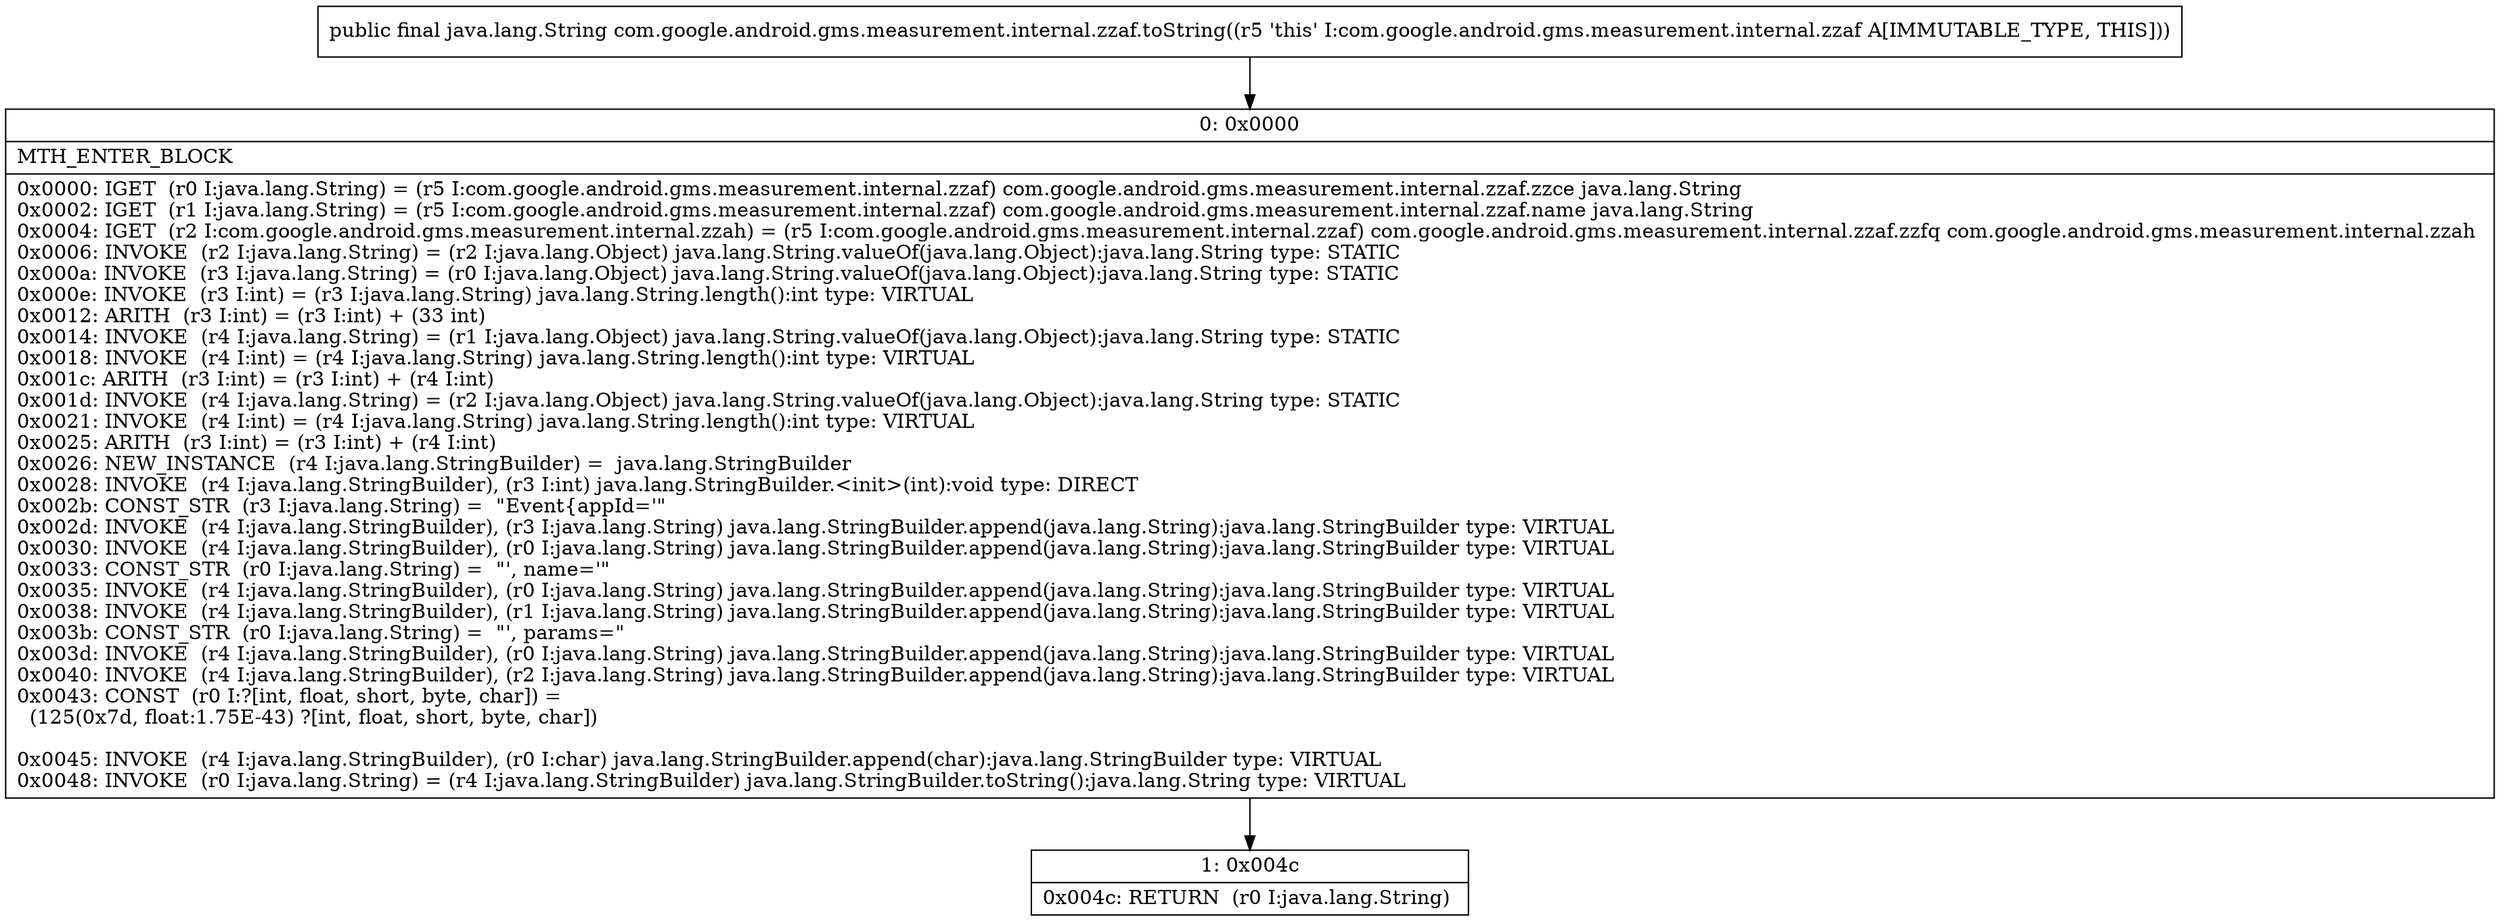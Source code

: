 digraph "CFG forcom.google.android.gms.measurement.internal.zzaf.toString()Ljava\/lang\/String;" {
Node_0 [shape=record,label="{0\:\ 0x0000|MTH_ENTER_BLOCK\l|0x0000: IGET  (r0 I:java.lang.String) = (r5 I:com.google.android.gms.measurement.internal.zzaf) com.google.android.gms.measurement.internal.zzaf.zzce java.lang.String \l0x0002: IGET  (r1 I:java.lang.String) = (r5 I:com.google.android.gms.measurement.internal.zzaf) com.google.android.gms.measurement.internal.zzaf.name java.lang.String \l0x0004: IGET  (r2 I:com.google.android.gms.measurement.internal.zzah) = (r5 I:com.google.android.gms.measurement.internal.zzaf) com.google.android.gms.measurement.internal.zzaf.zzfq com.google.android.gms.measurement.internal.zzah \l0x0006: INVOKE  (r2 I:java.lang.String) = (r2 I:java.lang.Object) java.lang.String.valueOf(java.lang.Object):java.lang.String type: STATIC \l0x000a: INVOKE  (r3 I:java.lang.String) = (r0 I:java.lang.Object) java.lang.String.valueOf(java.lang.Object):java.lang.String type: STATIC \l0x000e: INVOKE  (r3 I:int) = (r3 I:java.lang.String) java.lang.String.length():int type: VIRTUAL \l0x0012: ARITH  (r3 I:int) = (r3 I:int) + (33 int) \l0x0014: INVOKE  (r4 I:java.lang.String) = (r1 I:java.lang.Object) java.lang.String.valueOf(java.lang.Object):java.lang.String type: STATIC \l0x0018: INVOKE  (r4 I:int) = (r4 I:java.lang.String) java.lang.String.length():int type: VIRTUAL \l0x001c: ARITH  (r3 I:int) = (r3 I:int) + (r4 I:int) \l0x001d: INVOKE  (r4 I:java.lang.String) = (r2 I:java.lang.Object) java.lang.String.valueOf(java.lang.Object):java.lang.String type: STATIC \l0x0021: INVOKE  (r4 I:int) = (r4 I:java.lang.String) java.lang.String.length():int type: VIRTUAL \l0x0025: ARITH  (r3 I:int) = (r3 I:int) + (r4 I:int) \l0x0026: NEW_INSTANCE  (r4 I:java.lang.StringBuilder) =  java.lang.StringBuilder \l0x0028: INVOKE  (r4 I:java.lang.StringBuilder), (r3 I:int) java.lang.StringBuilder.\<init\>(int):void type: DIRECT \l0x002b: CONST_STR  (r3 I:java.lang.String) =  \"Event\{appId='\" \l0x002d: INVOKE  (r4 I:java.lang.StringBuilder), (r3 I:java.lang.String) java.lang.StringBuilder.append(java.lang.String):java.lang.StringBuilder type: VIRTUAL \l0x0030: INVOKE  (r4 I:java.lang.StringBuilder), (r0 I:java.lang.String) java.lang.StringBuilder.append(java.lang.String):java.lang.StringBuilder type: VIRTUAL \l0x0033: CONST_STR  (r0 I:java.lang.String) =  \"', name='\" \l0x0035: INVOKE  (r4 I:java.lang.StringBuilder), (r0 I:java.lang.String) java.lang.StringBuilder.append(java.lang.String):java.lang.StringBuilder type: VIRTUAL \l0x0038: INVOKE  (r4 I:java.lang.StringBuilder), (r1 I:java.lang.String) java.lang.StringBuilder.append(java.lang.String):java.lang.StringBuilder type: VIRTUAL \l0x003b: CONST_STR  (r0 I:java.lang.String) =  \"', params=\" \l0x003d: INVOKE  (r4 I:java.lang.StringBuilder), (r0 I:java.lang.String) java.lang.StringBuilder.append(java.lang.String):java.lang.StringBuilder type: VIRTUAL \l0x0040: INVOKE  (r4 I:java.lang.StringBuilder), (r2 I:java.lang.String) java.lang.StringBuilder.append(java.lang.String):java.lang.StringBuilder type: VIRTUAL \l0x0043: CONST  (r0 I:?[int, float, short, byte, char]) = \l  (125(0x7d, float:1.75E\-43) ?[int, float, short, byte, char])\l \l0x0045: INVOKE  (r4 I:java.lang.StringBuilder), (r0 I:char) java.lang.StringBuilder.append(char):java.lang.StringBuilder type: VIRTUAL \l0x0048: INVOKE  (r0 I:java.lang.String) = (r4 I:java.lang.StringBuilder) java.lang.StringBuilder.toString():java.lang.String type: VIRTUAL \l}"];
Node_1 [shape=record,label="{1\:\ 0x004c|0x004c: RETURN  (r0 I:java.lang.String) \l}"];
MethodNode[shape=record,label="{public final java.lang.String com.google.android.gms.measurement.internal.zzaf.toString((r5 'this' I:com.google.android.gms.measurement.internal.zzaf A[IMMUTABLE_TYPE, THIS])) }"];
MethodNode -> Node_0;
Node_0 -> Node_1;
}

